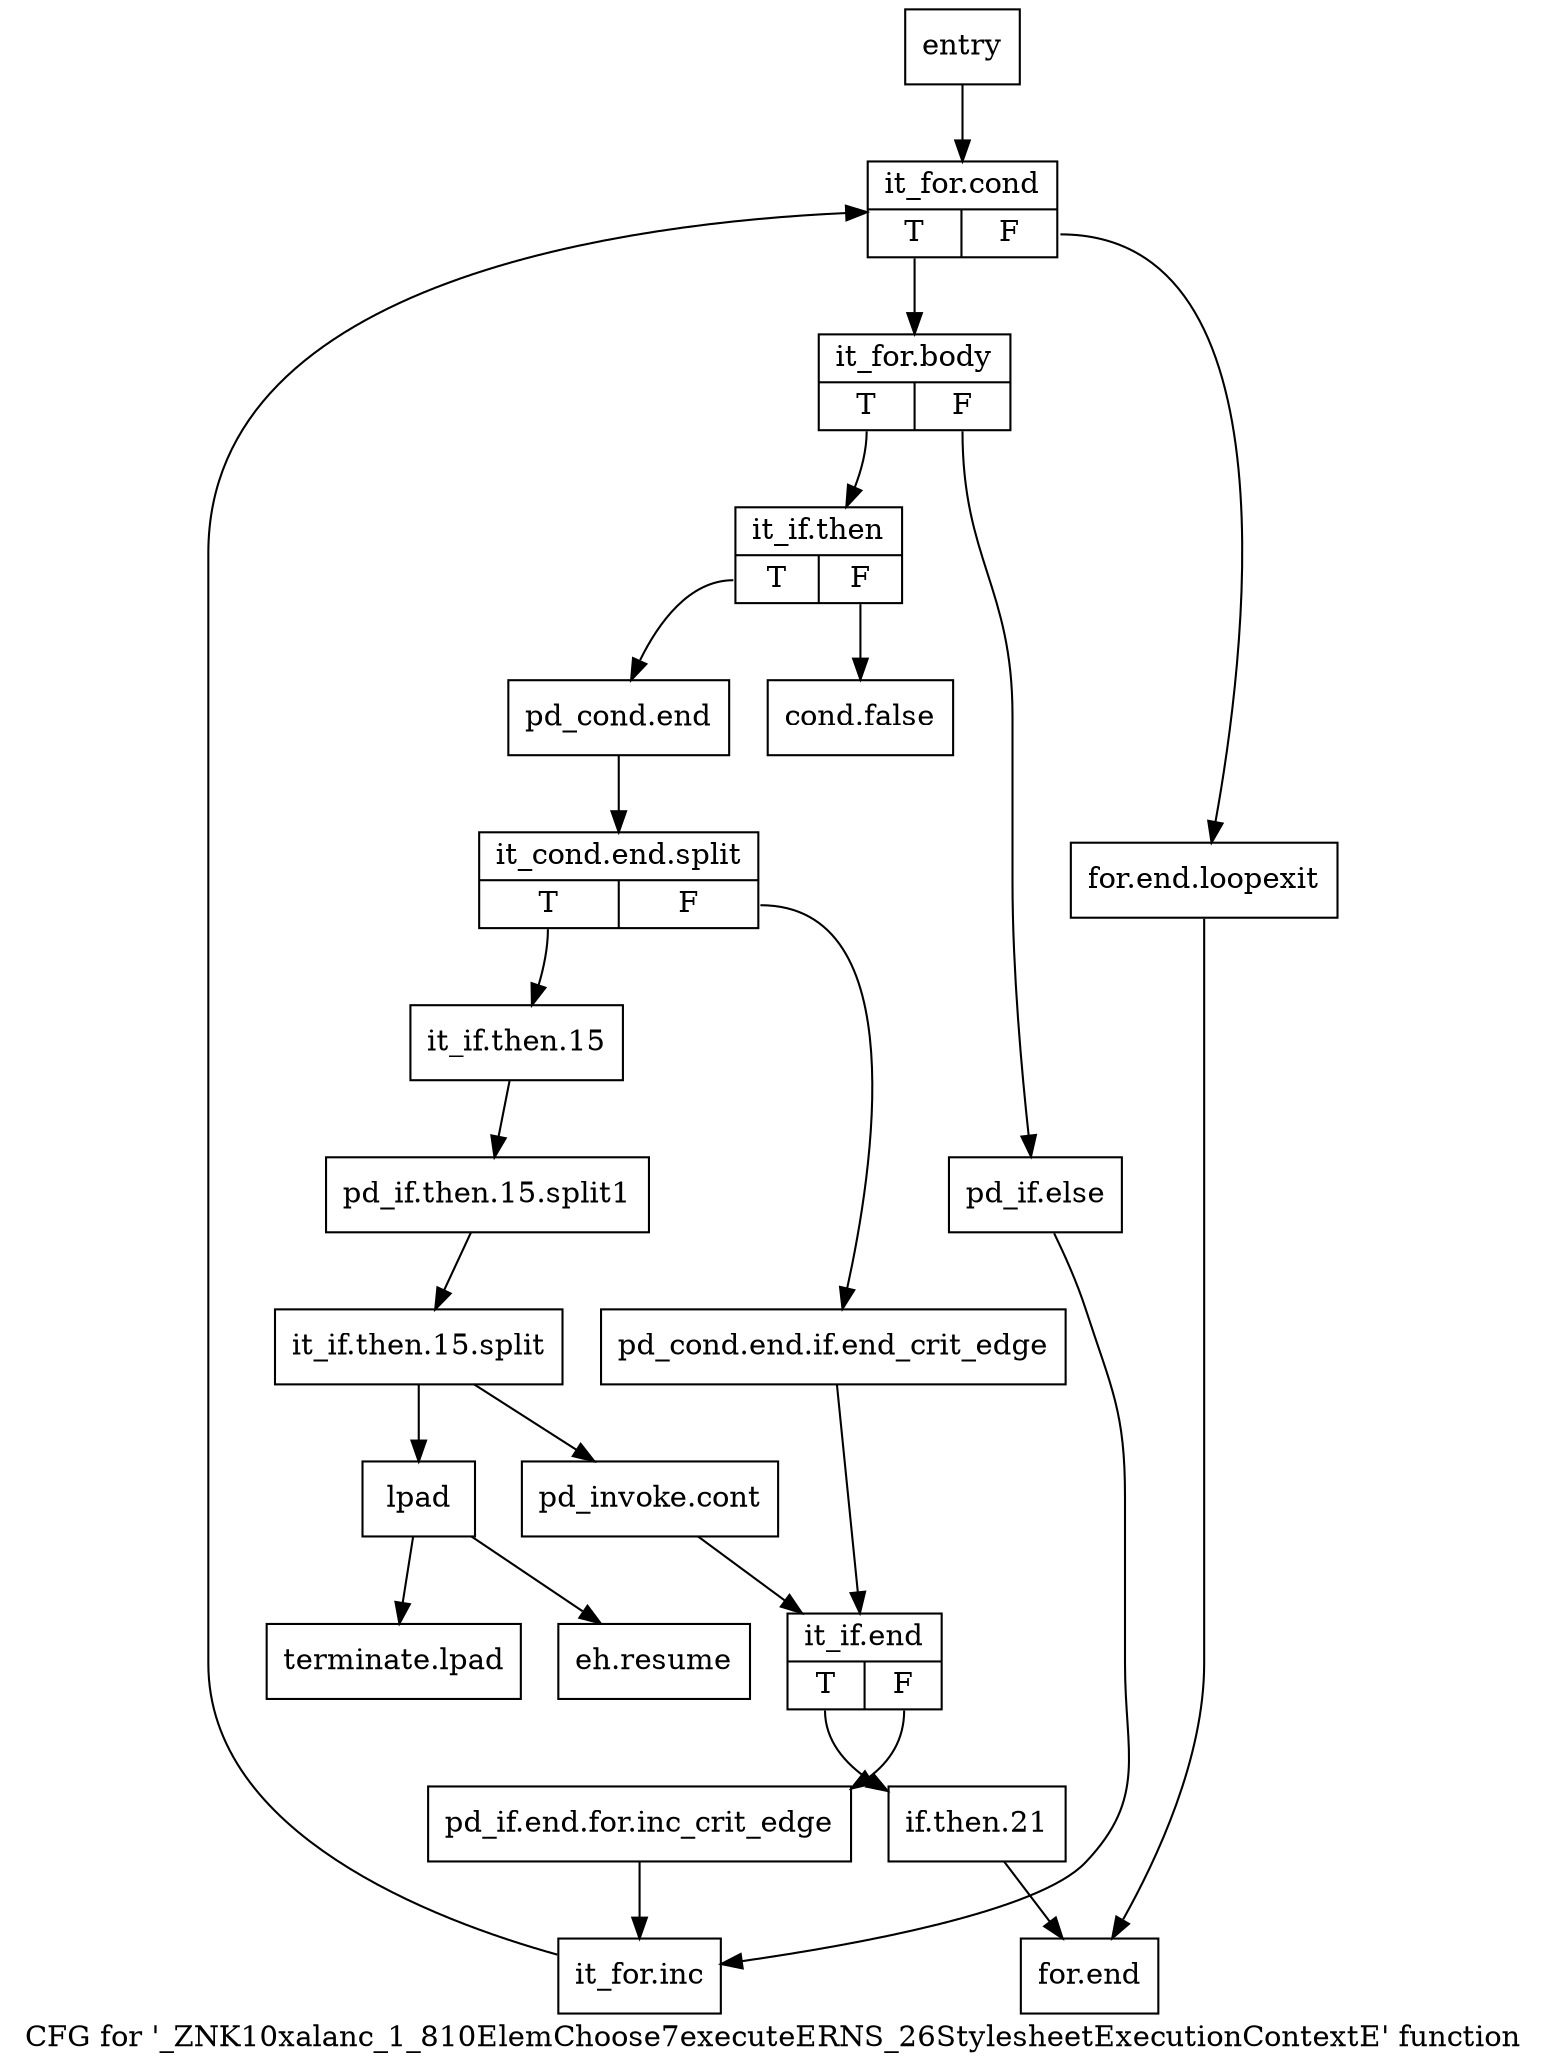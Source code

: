 digraph "CFG for '_ZNK10xalanc_1_810ElemChoose7executeERNS_26StylesheetExecutionContextE' function" {
	label="CFG for '_ZNK10xalanc_1_810ElemChoose7executeERNS_26StylesheetExecutionContextE' function";

	Node0x70ae0a0 [shape=record,label="{entry}"];
	Node0x70ae0a0 -> Node0x70ae0f0;
	Node0x70ae0f0 [shape=record,label="{it_for.cond|{<s0>T|<s1>F}}"];
	Node0x70ae0f0:s0 -> Node0x70ae140;
	Node0x70ae0f0:s1 -> Node0x70ae550;
	Node0x70ae140 [shape=record,label="{it_for.body|{<s0>T|<s1>F}}"];
	Node0x70ae140:s0 -> Node0x70ae190;
	Node0x70ae140:s1 -> Node0x70ae4b0;
	Node0x70ae190 [shape=record,label="{it_if.then|{<s0>T|<s1>F}}"];
	Node0x70ae190:s0 -> Node0x70ae230;
	Node0x70ae190:s1 -> Node0x70ae1e0;
	Node0x70ae1e0 [shape=record,label="{cond.false}"];
	Node0x70ae230 [shape=record,label="{pd_cond.end}"];
	Node0x70ae230 -> Node0xbef8b30;
	Node0xbef8b30 [shape=record,label="{it_cond.end.split|{<s0>T|<s1>F}}"];
	Node0xbef8b30:s0 -> Node0x70ae2d0;
	Node0xbef8b30:s1 -> Node0x70ae280;
	Node0x70ae280 [shape=record,label="{pd_cond.end.if.end_crit_edge}"];
	Node0x70ae280 -> Node0x70ae3c0;
	Node0x70ae2d0 [shape=record,label="{it_if.then.15}"];
	Node0x70ae2d0 -> Node0xbef88b0;
	Node0xbef88b0 [shape=record,label="{pd_if.then.15.split1}"];
	Node0xbef88b0 -> Node0xbef8950;
	Node0xbef8950 [shape=record,label="{it_if.then.15.split}"];
	Node0xbef8950 -> Node0x70ae320;
	Node0xbef8950 -> Node0x70ae370;
	Node0x70ae320 [shape=record,label="{pd_invoke.cont}"];
	Node0x70ae320 -> Node0x70ae3c0;
	Node0x70ae370 [shape=record,label="{lpad}"];
	Node0x70ae370 -> Node0x70ae5f0;
	Node0x70ae370 -> Node0x70ae640;
	Node0x70ae3c0 [shape=record,label="{it_if.end|{<s0>T|<s1>F}}"];
	Node0x70ae3c0:s0 -> Node0x70ae460;
	Node0x70ae3c0:s1 -> Node0x70ae410;
	Node0x70ae410 [shape=record,label="{pd_if.end.for.inc_crit_edge}"];
	Node0x70ae410 -> Node0x70ae500;
	Node0x70ae460 [shape=record,label="{if.then.21}"];
	Node0x70ae460 -> Node0x70ae5a0;
	Node0x70ae4b0 [shape=record,label="{pd_if.else}"];
	Node0x70ae4b0 -> Node0x70ae500;
	Node0x70ae500 [shape=record,label="{it_for.inc}"];
	Node0x70ae500 -> Node0x70ae0f0;
	Node0x70ae550 [shape=record,label="{for.end.loopexit}"];
	Node0x70ae550 -> Node0x70ae5a0;
	Node0x70ae5a0 [shape=record,label="{for.end}"];
	Node0x70ae5f0 [shape=record,label="{eh.resume}"];
	Node0x70ae640 [shape=record,label="{terminate.lpad}"];
}
